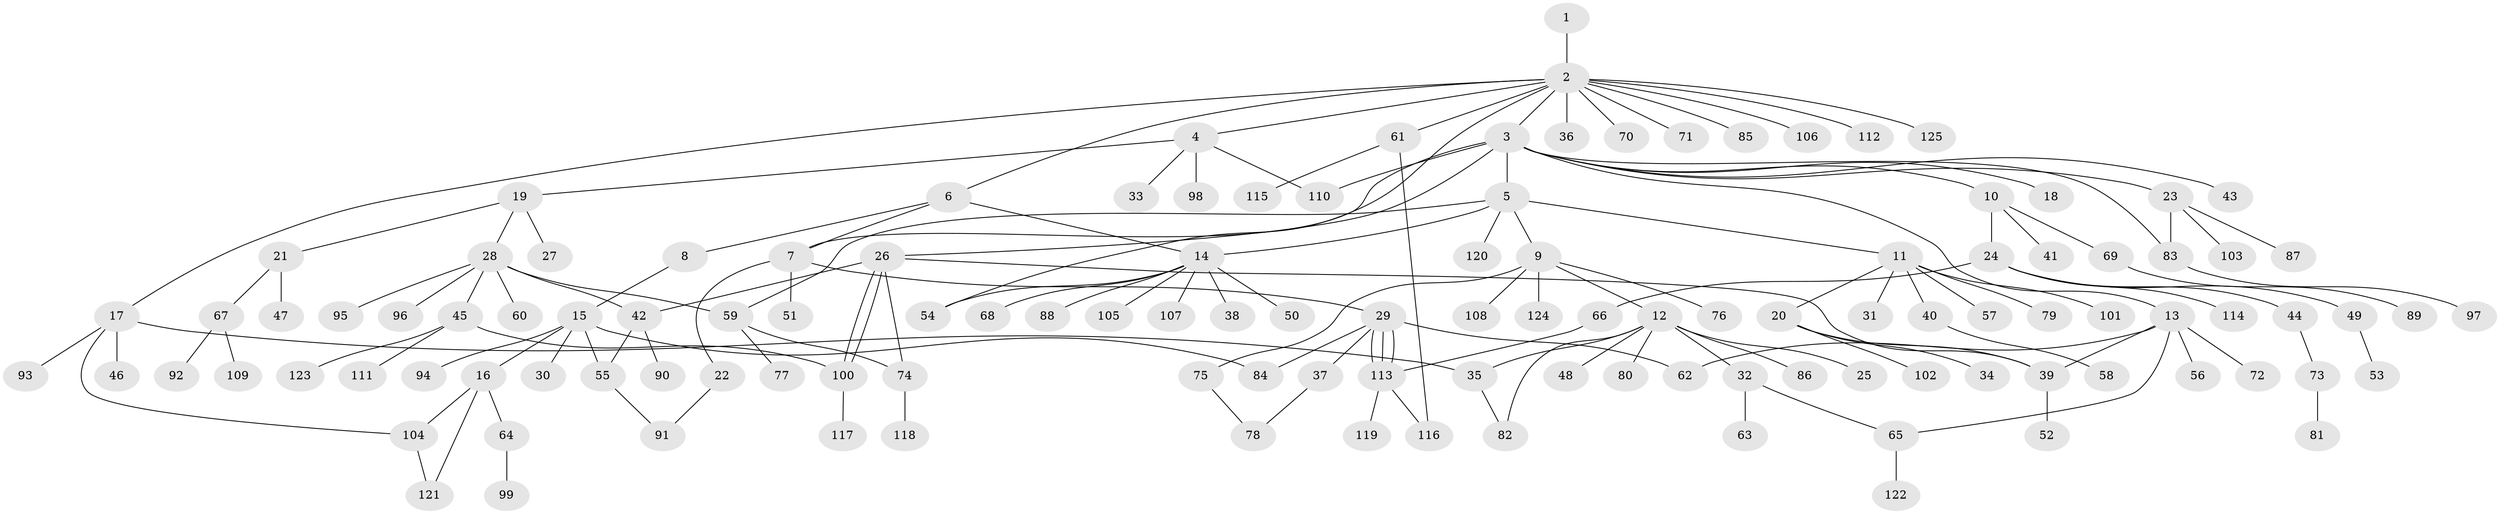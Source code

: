 // coarse degree distribution, {1: 0.5111111111111111, 17: 0.011111111111111112, 10: 0.011111111111111112, 4: 0.044444444444444446, 6: 0.05555555555555555, 2: 0.2, 5: 0.05555555555555555, 8: 0.022222222222222223, 3: 0.07777777777777778, 7: 0.011111111111111112}
// Generated by graph-tools (version 1.1) at 2025/41/03/06/25 10:41:45]
// undirected, 125 vertices, 150 edges
graph export_dot {
graph [start="1"]
  node [color=gray90,style=filled];
  1;
  2;
  3;
  4;
  5;
  6;
  7;
  8;
  9;
  10;
  11;
  12;
  13;
  14;
  15;
  16;
  17;
  18;
  19;
  20;
  21;
  22;
  23;
  24;
  25;
  26;
  27;
  28;
  29;
  30;
  31;
  32;
  33;
  34;
  35;
  36;
  37;
  38;
  39;
  40;
  41;
  42;
  43;
  44;
  45;
  46;
  47;
  48;
  49;
  50;
  51;
  52;
  53;
  54;
  55;
  56;
  57;
  58;
  59;
  60;
  61;
  62;
  63;
  64;
  65;
  66;
  67;
  68;
  69;
  70;
  71;
  72;
  73;
  74;
  75;
  76;
  77;
  78;
  79;
  80;
  81;
  82;
  83;
  84;
  85;
  86;
  87;
  88;
  89;
  90;
  91;
  92;
  93;
  94;
  95;
  96;
  97;
  98;
  99;
  100;
  101;
  102;
  103;
  104;
  105;
  106;
  107;
  108;
  109;
  110;
  111;
  112;
  113;
  114;
  115;
  116;
  117;
  118;
  119;
  120;
  121;
  122;
  123;
  124;
  125;
  1 -- 2;
  2 -- 3;
  2 -- 4;
  2 -- 6;
  2 -- 17;
  2 -- 36;
  2 -- 54;
  2 -- 61;
  2 -- 70;
  2 -- 71;
  2 -- 85;
  2 -- 106;
  2 -- 112;
  2 -- 125;
  3 -- 5;
  3 -- 7;
  3 -- 10;
  3 -- 13;
  3 -- 18;
  3 -- 23;
  3 -- 26;
  3 -- 43;
  3 -- 83;
  3 -- 110;
  4 -- 19;
  4 -- 33;
  4 -- 98;
  4 -- 110;
  5 -- 9;
  5 -- 11;
  5 -- 14;
  5 -- 59;
  5 -- 120;
  6 -- 7;
  6 -- 8;
  6 -- 14;
  7 -- 22;
  7 -- 29;
  7 -- 51;
  8 -- 15;
  9 -- 12;
  9 -- 75;
  9 -- 76;
  9 -- 108;
  9 -- 124;
  10 -- 24;
  10 -- 41;
  10 -- 69;
  11 -- 20;
  11 -- 31;
  11 -- 40;
  11 -- 57;
  11 -- 79;
  11 -- 101;
  12 -- 25;
  12 -- 32;
  12 -- 35;
  12 -- 48;
  12 -- 80;
  12 -- 82;
  12 -- 86;
  13 -- 39;
  13 -- 56;
  13 -- 62;
  13 -- 65;
  13 -- 72;
  14 -- 38;
  14 -- 50;
  14 -- 54;
  14 -- 68;
  14 -- 88;
  14 -- 105;
  14 -- 107;
  15 -- 16;
  15 -- 30;
  15 -- 55;
  15 -- 84;
  15 -- 94;
  16 -- 64;
  16 -- 104;
  16 -- 121;
  17 -- 35;
  17 -- 46;
  17 -- 93;
  17 -- 104;
  19 -- 21;
  19 -- 27;
  19 -- 28;
  20 -- 34;
  20 -- 39;
  20 -- 102;
  21 -- 47;
  21 -- 67;
  22 -- 91;
  23 -- 83;
  23 -- 87;
  23 -- 103;
  24 -- 44;
  24 -- 49;
  24 -- 66;
  24 -- 114;
  26 -- 39;
  26 -- 42;
  26 -- 74;
  26 -- 100;
  26 -- 100;
  28 -- 42;
  28 -- 45;
  28 -- 59;
  28 -- 60;
  28 -- 95;
  28 -- 96;
  29 -- 37;
  29 -- 62;
  29 -- 84;
  29 -- 113;
  29 -- 113;
  29 -- 113;
  32 -- 63;
  32 -- 65;
  35 -- 82;
  37 -- 78;
  39 -- 52;
  40 -- 58;
  42 -- 55;
  42 -- 90;
  44 -- 73;
  45 -- 100;
  45 -- 111;
  45 -- 123;
  49 -- 53;
  55 -- 91;
  59 -- 74;
  59 -- 77;
  61 -- 115;
  61 -- 116;
  64 -- 99;
  65 -- 122;
  66 -- 113;
  67 -- 92;
  67 -- 109;
  69 -- 89;
  73 -- 81;
  74 -- 118;
  75 -- 78;
  83 -- 97;
  100 -- 117;
  104 -- 121;
  113 -- 116;
  113 -- 119;
}
